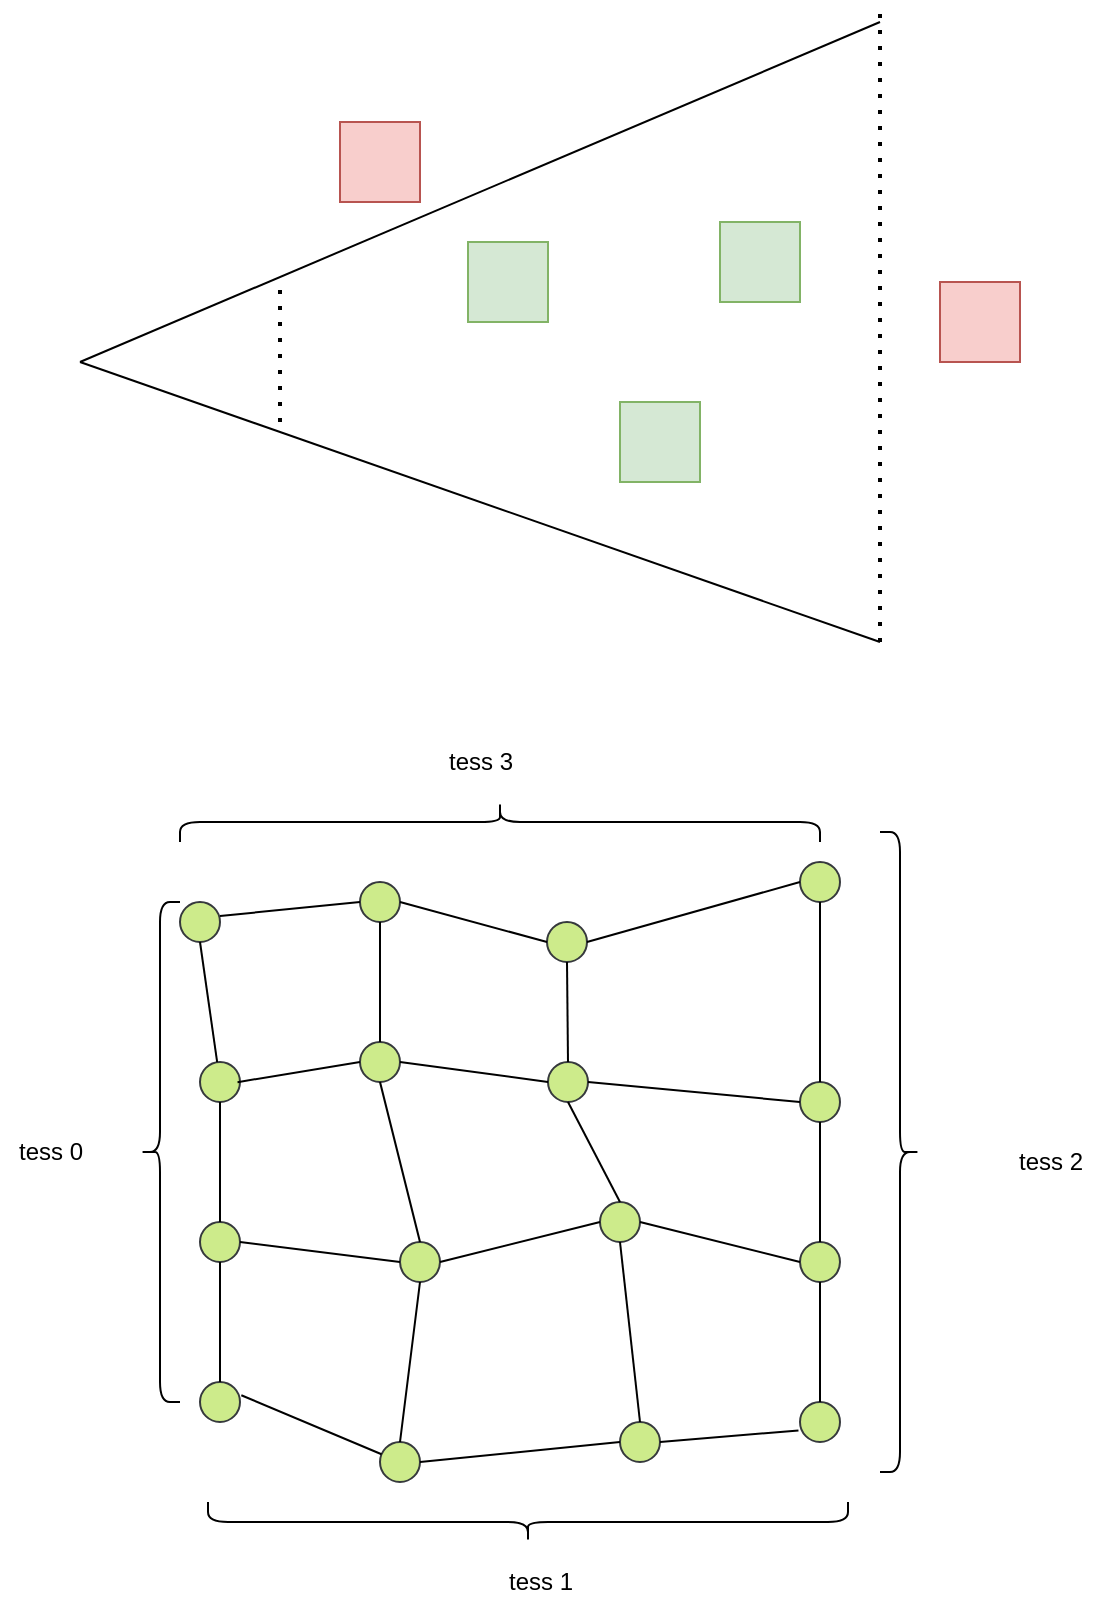 <mxfile version="18.2.0" type="github">
  <diagram id="V45BcAfxhq44pD1mc0ro" name="Page-1">
    <mxGraphModel dx="1388" dy="706" grid="1" gridSize="10" guides="1" tooltips="1" connect="1" arrows="1" fold="1" page="1" pageScale="1" pageWidth="827" pageHeight="1169" math="0" shadow="0">
      <root>
        <mxCell id="0" />
        <mxCell id="1" parent="0" />
        <mxCell id="wDWAoUszHM0MAh70KK85-18" value="" style="ellipse;whiteSpace=wrap;html=1;aspect=fixed;fillColor=#cdeb8b;strokeColor=#36393d;" vertex="1" parent="1">
          <mxGeometry x="240" y="610" width="20" height="20" as="geometry" />
        </mxCell>
        <mxCell id="wDWAoUszHM0MAh70KK85-2" value="" style="endArrow=none;html=1;rounded=0;" edge="1" parent="1">
          <mxGeometry width="50" height="50" relative="1" as="geometry">
            <mxPoint x="180" y="260" as="sourcePoint" />
            <mxPoint x="580" y="400" as="targetPoint" />
          </mxGeometry>
        </mxCell>
        <mxCell id="wDWAoUszHM0MAh70KK85-4" value="" style="endArrow=none;dashed=1;html=1;dashPattern=1 3;strokeWidth=2;rounded=0;" edge="1" parent="1">
          <mxGeometry width="50" height="50" relative="1" as="geometry">
            <mxPoint x="580" y="400" as="sourcePoint" />
            <mxPoint x="580" y="80" as="targetPoint" />
          </mxGeometry>
        </mxCell>
        <mxCell id="wDWAoUszHM0MAh70KK85-5" value="" style="endArrow=none;dashed=1;html=1;dashPattern=1 3;strokeWidth=2;rounded=0;" edge="1" parent="1">
          <mxGeometry width="50" height="50" relative="1" as="geometry">
            <mxPoint x="280" y="290" as="sourcePoint" />
            <mxPoint x="280" y="220" as="targetPoint" />
          </mxGeometry>
        </mxCell>
        <mxCell id="wDWAoUszHM0MAh70KK85-7" value="" style="whiteSpace=wrap;html=1;aspect=fixed;fillColor=#d5e8d4;strokeColor=#82b366;" vertex="1" parent="1">
          <mxGeometry x="374" y="200" width="40" height="40" as="geometry" />
        </mxCell>
        <mxCell id="wDWAoUszHM0MAh70KK85-9" value="" style="endArrow=none;html=1;rounded=0;" edge="1" parent="1">
          <mxGeometry width="50" height="50" relative="1" as="geometry">
            <mxPoint x="180" y="260" as="sourcePoint" />
            <mxPoint x="580" y="90" as="targetPoint" />
          </mxGeometry>
        </mxCell>
        <mxCell id="wDWAoUszHM0MAh70KK85-10" value="" style="whiteSpace=wrap;html=1;aspect=fixed;fillColor=#d5e8d4;strokeColor=#82b366;" vertex="1" parent="1">
          <mxGeometry x="450" y="280" width="40" height="40" as="geometry" />
        </mxCell>
        <mxCell id="wDWAoUszHM0MAh70KK85-11" value="" style="whiteSpace=wrap;html=1;aspect=fixed;fillColor=#d5e8d4;strokeColor=#82b366;" vertex="1" parent="1">
          <mxGeometry x="500" y="190" width="40" height="40" as="geometry" />
        </mxCell>
        <mxCell id="wDWAoUszHM0MAh70KK85-12" value="" style="whiteSpace=wrap;html=1;aspect=fixed;fillColor=#f8cecc;strokeColor=#b85450;" vertex="1" parent="1">
          <mxGeometry x="610" y="220" width="40" height="40" as="geometry" />
        </mxCell>
        <mxCell id="wDWAoUszHM0MAh70KK85-13" value="" style="whiteSpace=wrap;html=1;aspect=fixed;fillColor=#f8cecc;strokeColor=#b85450;" vertex="1" parent="1">
          <mxGeometry x="310" y="140" width="40" height="40" as="geometry" />
        </mxCell>
        <mxCell id="wDWAoUszHM0MAh70KK85-14" value="" style="ellipse;whiteSpace=wrap;html=1;aspect=fixed;fillColor=#cdeb8b;strokeColor=#36393d;" vertex="1" parent="1">
          <mxGeometry x="230" y="530" width="20" height="20" as="geometry" />
        </mxCell>
        <mxCell id="wDWAoUszHM0MAh70KK85-15" value="" style="ellipse;whiteSpace=wrap;html=1;aspect=fixed;fillColor=#cdeb8b;strokeColor=#36393d;" vertex="1" parent="1">
          <mxGeometry x="320" y="520" width="20" height="20" as="geometry" />
        </mxCell>
        <mxCell id="wDWAoUszHM0MAh70KK85-16" value="" style="ellipse;whiteSpace=wrap;html=1;aspect=fixed;fillColor=#cdeb8b;strokeColor=#36393d;" vertex="1" parent="1">
          <mxGeometry x="413.5" y="540" width="20" height="20" as="geometry" />
        </mxCell>
        <mxCell id="wDWAoUszHM0MAh70KK85-17" value="" style="ellipse;whiteSpace=wrap;html=1;aspect=fixed;fillColor=#cdeb8b;strokeColor=#36393d;" vertex="1" parent="1">
          <mxGeometry x="540" y="510" width="20" height="20" as="geometry" />
        </mxCell>
        <mxCell id="wDWAoUszHM0MAh70KK85-19" value="" style="ellipse;whiteSpace=wrap;html=1;aspect=fixed;fillColor=#cdeb8b;strokeColor=#36393d;" vertex="1" parent="1">
          <mxGeometry x="320" y="600" width="20" height="20" as="geometry" />
        </mxCell>
        <mxCell id="wDWAoUszHM0MAh70KK85-20" value="" style="ellipse;whiteSpace=wrap;html=1;aspect=fixed;fillColor=#cdeb8b;strokeColor=#36393d;" vertex="1" parent="1">
          <mxGeometry x="540" y="620" width="20" height="20" as="geometry" />
        </mxCell>
        <mxCell id="wDWAoUszHM0MAh70KK85-21" value="" style="ellipse;whiteSpace=wrap;html=1;aspect=fixed;fillColor=#cdeb8b;strokeColor=#36393d;" vertex="1" parent="1">
          <mxGeometry x="414" y="610" width="20" height="20" as="geometry" />
        </mxCell>
        <mxCell id="wDWAoUszHM0MAh70KK85-25" value="" style="ellipse;whiteSpace=wrap;html=1;aspect=fixed;fillColor=#cdeb8b;strokeColor=#36393d;" vertex="1" parent="1">
          <mxGeometry x="240" y="690" width="20" height="20" as="geometry" />
        </mxCell>
        <mxCell id="wDWAoUszHM0MAh70KK85-26" value="" style="ellipse;whiteSpace=wrap;html=1;aspect=fixed;fillColor=#cdeb8b;strokeColor=#36393d;" vertex="1" parent="1">
          <mxGeometry x="340" y="700" width="20" height="20" as="geometry" />
        </mxCell>
        <mxCell id="wDWAoUszHM0MAh70KK85-27" value="" style="ellipse;whiteSpace=wrap;html=1;aspect=fixed;fillColor=#cdeb8b;strokeColor=#36393d;" vertex="1" parent="1">
          <mxGeometry x="540" y="700" width="20" height="20" as="geometry" />
        </mxCell>
        <mxCell id="wDWAoUszHM0MAh70KK85-28" value="" style="ellipse;whiteSpace=wrap;html=1;aspect=fixed;fillColor=#cdeb8b;strokeColor=#36393d;" vertex="1" parent="1">
          <mxGeometry x="440" y="680" width="20" height="20" as="geometry" />
        </mxCell>
        <mxCell id="wDWAoUszHM0MAh70KK85-29" value="" style="ellipse;whiteSpace=wrap;html=1;aspect=fixed;fillColor=#cdeb8b;strokeColor=#36393d;" vertex="1" parent="1">
          <mxGeometry x="240" y="770" width="20" height="20" as="geometry" />
        </mxCell>
        <mxCell id="wDWAoUszHM0MAh70KK85-30" value="" style="ellipse;whiteSpace=wrap;html=1;aspect=fixed;fillColor=#cdeb8b;strokeColor=#36393d;" vertex="1" parent="1">
          <mxGeometry x="330" y="800" width="20" height="20" as="geometry" />
        </mxCell>
        <mxCell id="wDWAoUszHM0MAh70KK85-31" value="" style="ellipse;whiteSpace=wrap;html=1;aspect=fixed;fillColor=#cdeb8b;strokeColor=#36393d;" vertex="1" parent="1">
          <mxGeometry x="540" y="780" width="20" height="20" as="geometry" />
        </mxCell>
        <mxCell id="wDWAoUszHM0MAh70KK85-32" value="" style="ellipse;whiteSpace=wrap;html=1;aspect=fixed;fillColor=#cdeb8b;strokeColor=#36393d;" vertex="1" parent="1">
          <mxGeometry x="450" y="790" width="20" height="20" as="geometry" />
        </mxCell>
        <mxCell id="wDWAoUszHM0MAh70KK85-37" value="" style="endArrow=none;html=1;rounded=0;" edge="1" parent="1">
          <mxGeometry width="50" height="50" relative="1" as="geometry">
            <mxPoint x="250" y="537" as="sourcePoint" />
            <mxPoint x="320" y="530" as="targetPoint" />
          </mxGeometry>
        </mxCell>
        <mxCell id="wDWAoUszHM0MAh70KK85-38" value="" style="endArrow=none;html=1;rounded=0;exitX=1;exitY=0.5;exitDx=0;exitDy=0;entryX=0;entryY=0.5;entryDx=0;entryDy=0;" edge="1" parent="1" source="wDWAoUszHM0MAh70KK85-15" target="wDWAoUszHM0MAh70KK85-16">
          <mxGeometry width="50" height="50" relative="1" as="geometry">
            <mxPoint x="330" y="530" as="sourcePoint" />
            <mxPoint x="410" y="550" as="targetPoint" />
          </mxGeometry>
        </mxCell>
        <mxCell id="wDWAoUszHM0MAh70KK85-39" value="" style="endArrow=none;html=1;rounded=0;" edge="1" parent="1" target="wDWAoUszHM0MAh70KK85-18">
          <mxGeometry width="50" height="50" relative="1" as="geometry">
            <mxPoint x="240" y="550" as="sourcePoint" />
            <mxPoint x="270" y="600" as="targetPoint" />
          </mxGeometry>
        </mxCell>
        <mxCell id="wDWAoUszHM0MAh70KK85-40" value="" style="endArrow=none;html=1;rounded=0;exitX=0;exitY=0.5;exitDx=0;exitDy=0;" edge="1" parent="1" source="wDWAoUszHM0MAh70KK85-19">
          <mxGeometry width="50" height="50" relative="1" as="geometry">
            <mxPoint x="250" y="550" as="sourcePoint" />
            <mxPoint x="258.76" y="620.077" as="targetPoint" />
          </mxGeometry>
        </mxCell>
        <mxCell id="wDWAoUszHM0MAh70KK85-41" value="" style="endArrow=none;html=1;rounded=0;exitX=0.5;exitY=1;exitDx=0;exitDy=0;entryX=0.5;entryY=0;entryDx=0;entryDy=0;" edge="1" parent="1" source="wDWAoUszHM0MAh70KK85-18" target="wDWAoUszHM0MAh70KK85-25">
          <mxGeometry width="50" height="50" relative="1" as="geometry">
            <mxPoint x="260" y="560" as="sourcePoint" />
            <mxPoint x="250" y="680" as="targetPoint" />
          </mxGeometry>
        </mxCell>
        <mxCell id="wDWAoUszHM0MAh70KK85-42" value="" style="endArrow=none;html=1;rounded=0;exitX=0.5;exitY=0;exitDx=0;exitDy=0;entryX=0.5;entryY=1;entryDx=0;entryDy=0;" edge="1" parent="1" source="wDWAoUszHM0MAh70KK85-29" target="wDWAoUszHM0MAh70KK85-25">
          <mxGeometry width="50" height="50" relative="1" as="geometry">
            <mxPoint x="330.0" y="620" as="sourcePoint" />
            <mxPoint x="268.76" y="630.077" as="targetPoint" />
          </mxGeometry>
        </mxCell>
        <mxCell id="wDWAoUszHM0MAh70KK85-43" value="" style="endArrow=none;html=1;rounded=0;exitX=0;exitY=0.5;exitDx=0;exitDy=0;entryX=1;entryY=0.5;entryDx=0;entryDy=0;" edge="1" parent="1" source="wDWAoUszHM0MAh70KK85-26" target="wDWAoUszHM0MAh70KK85-25">
          <mxGeometry width="50" height="50" relative="1" as="geometry">
            <mxPoint x="330.0" y="620" as="sourcePoint" />
            <mxPoint x="268.76" y="630.077" as="targetPoint" />
          </mxGeometry>
        </mxCell>
        <mxCell id="wDWAoUszHM0MAh70KK85-44" value="" style="endArrow=none;html=1;rounded=0;exitX=0;exitY=0.5;exitDx=0;exitDy=0;entryX=1;entryY=0.5;entryDx=0;entryDy=0;" edge="1" parent="1" source="wDWAoUszHM0MAh70KK85-21" target="wDWAoUszHM0MAh70KK85-19">
          <mxGeometry width="50" height="50" relative="1" as="geometry">
            <mxPoint x="330.0" y="620" as="sourcePoint" />
            <mxPoint x="268.76" y="630.077" as="targetPoint" />
          </mxGeometry>
        </mxCell>
        <mxCell id="wDWAoUszHM0MAh70KK85-45" value="" style="endArrow=none;html=1;rounded=0;exitX=0.5;exitY=1;exitDx=0;exitDy=0;entryX=0.5;entryY=0;entryDx=0;entryDy=0;" edge="1" parent="1" source="wDWAoUszHM0MAh70KK85-15" target="wDWAoUszHM0MAh70KK85-19">
          <mxGeometry width="50" height="50" relative="1" as="geometry">
            <mxPoint x="250" y="560" as="sourcePoint" />
            <mxPoint x="258.586" y="620.101" as="targetPoint" />
          </mxGeometry>
        </mxCell>
        <mxCell id="wDWAoUszHM0MAh70KK85-46" value="" style="endArrow=none;html=1;rounded=0;exitX=0.5;exitY=1;exitDx=0;exitDy=0;entryX=0.5;entryY=0;entryDx=0;entryDy=0;" edge="1" parent="1" source="wDWAoUszHM0MAh70KK85-19" target="wDWAoUszHM0MAh70KK85-26">
          <mxGeometry width="50" height="50" relative="1" as="geometry">
            <mxPoint x="340.0" y="550" as="sourcePoint" />
            <mxPoint x="340.0" y="610" as="targetPoint" />
          </mxGeometry>
        </mxCell>
        <mxCell id="wDWAoUszHM0MAh70KK85-47" value="" style="endArrow=none;html=1;rounded=0;exitX=0;exitY=0.5;exitDx=0;exitDy=0;entryX=1;entryY=0.5;entryDx=0;entryDy=0;" edge="1" parent="1" source="wDWAoUszHM0MAh70KK85-17" target="wDWAoUszHM0MAh70KK85-16">
          <mxGeometry width="50" height="50" relative="1" as="geometry">
            <mxPoint x="424" y="630" as="sourcePoint" />
            <mxPoint x="350.0" y="620" as="targetPoint" />
          </mxGeometry>
        </mxCell>
        <mxCell id="wDWAoUszHM0MAh70KK85-48" value="" style="endArrow=none;html=1;rounded=0;exitX=0.5;exitY=1;exitDx=0;exitDy=0;entryX=0.5;entryY=0;entryDx=0;entryDy=0;" edge="1" parent="1" source="wDWAoUszHM0MAh70KK85-16" target="wDWAoUszHM0MAh70KK85-21">
          <mxGeometry width="50" height="50" relative="1" as="geometry">
            <mxPoint x="340.0" y="550" as="sourcePoint" />
            <mxPoint x="340.0" y="610" as="targetPoint" />
          </mxGeometry>
        </mxCell>
        <mxCell id="wDWAoUszHM0MAh70KK85-49" value="" style="endArrow=none;html=1;rounded=0;exitX=0.5;exitY=1;exitDx=0;exitDy=0;entryX=0.5;entryY=0;entryDx=0;entryDy=0;" edge="1" parent="1" source="wDWAoUszHM0MAh70KK85-17" target="wDWAoUszHM0MAh70KK85-20">
          <mxGeometry width="50" height="50" relative="1" as="geometry">
            <mxPoint x="433.5" y="570" as="sourcePoint" />
            <mxPoint x="434" y="620" as="targetPoint" />
          </mxGeometry>
        </mxCell>
        <mxCell id="wDWAoUszHM0MAh70KK85-50" value="" style="endArrow=none;html=1;rounded=0;exitX=0.5;exitY=1;exitDx=0;exitDy=0;entryX=0.5;entryY=0;entryDx=0;entryDy=0;" edge="1" parent="1" source="wDWAoUszHM0MAh70KK85-20" target="wDWAoUszHM0MAh70KK85-27">
          <mxGeometry width="50" height="50" relative="1" as="geometry">
            <mxPoint x="560" y="540" as="sourcePoint" />
            <mxPoint x="560" y="630" as="targetPoint" />
          </mxGeometry>
        </mxCell>
        <mxCell id="wDWAoUszHM0MAh70KK85-51" value="" style="endArrow=none;html=1;rounded=0;exitX=0.5;exitY=1;exitDx=0;exitDy=0;entryX=0.5;entryY=0;entryDx=0;entryDy=0;" edge="1" parent="1" source="wDWAoUszHM0MAh70KK85-27" target="wDWAoUszHM0MAh70KK85-31">
          <mxGeometry width="50" height="50" relative="1" as="geometry">
            <mxPoint x="570" y="550" as="sourcePoint" />
            <mxPoint x="570" y="640" as="targetPoint" />
          </mxGeometry>
        </mxCell>
        <mxCell id="wDWAoUszHM0MAh70KK85-52" value="" style="endArrow=none;html=1;rounded=0;exitX=0.5;exitY=1;exitDx=0;exitDy=0;entryX=0.5;entryY=0;entryDx=0;entryDy=0;" edge="1" parent="1" source="wDWAoUszHM0MAh70KK85-21" target="wDWAoUszHM0MAh70KK85-28">
          <mxGeometry width="50" height="50" relative="1" as="geometry">
            <mxPoint x="580" y="560" as="sourcePoint" />
            <mxPoint x="580" y="650" as="targetPoint" />
          </mxGeometry>
        </mxCell>
        <mxCell id="wDWAoUszHM0MAh70KK85-53" value="" style="endArrow=none;html=1;rounded=0;exitX=0.5;exitY=1;exitDx=0;exitDy=0;entryX=0.5;entryY=0;entryDx=0;entryDy=0;" edge="1" parent="1" source="wDWAoUszHM0MAh70KK85-28" target="wDWAoUszHM0MAh70KK85-32">
          <mxGeometry width="50" height="50" relative="1" as="geometry">
            <mxPoint x="590" y="570" as="sourcePoint" />
            <mxPoint x="590" y="660" as="targetPoint" />
          </mxGeometry>
        </mxCell>
        <mxCell id="wDWAoUszHM0MAh70KK85-54" value="" style="endArrow=none;html=1;rounded=0;exitX=0.5;exitY=1;exitDx=0;exitDy=0;entryX=0.5;entryY=0;entryDx=0;entryDy=0;" edge="1" parent="1" source="wDWAoUszHM0MAh70KK85-26" target="wDWAoUszHM0MAh70KK85-30">
          <mxGeometry width="50" height="50" relative="1" as="geometry">
            <mxPoint x="600" y="580" as="sourcePoint" />
            <mxPoint x="600" y="670" as="targetPoint" />
          </mxGeometry>
        </mxCell>
        <mxCell id="wDWAoUszHM0MAh70KK85-55" value="" style="endArrow=none;html=1;rounded=0;exitX=0;exitY=0.5;exitDx=0;exitDy=0;entryX=1;entryY=0.5;entryDx=0;entryDy=0;" edge="1" parent="1" source="wDWAoUszHM0MAh70KK85-28" target="wDWAoUszHM0MAh70KK85-26">
          <mxGeometry width="50" height="50" relative="1" as="geometry">
            <mxPoint x="424" y="630" as="sourcePoint" />
            <mxPoint x="350.0" y="620" as="targetPoint" />
          </mxGeometry>
        </mxCell>
        <mxCell id="wDWAoUszHM0MAh70KK85-56" value="" style="endArrow=none;html=1;rounded=0;exitX=0;exitY=0.5;exitDx=0;exitDy=0;entryX=1;entryY=0.5;entryDx=0;entryDy=0;" edge="1" parent="1" source="wDWAoUszHM0MAh70KK85-20" target="wDWAoUszHM0MAh70KK85-21">
          <mxGeometry width="50" height="50" relative="1" as="geometry">
            <mxPoint x="434" y="640" as="sourcePoint" />
            <mxPoint x="360.0" y="630" as="targetPoint" />
          </mxGeometry>
        </mxCell>
        <mxCell id="wDWAoUszHM0MAh70KK85-57" value="" style="endArrow=none;html=1;rounded=0;exitX=0;exitY=0.5;exitDx=0;exitDy=0;entryX=1;entryY=0.5;entryDx=0;entryDy=0;" edge="1" parent="1" source="wDWAoUszHM0MAh70KK85-27" target="wDWAoUszHM0MAh70KK85-28">
          <mxGeometry width="50" height="50" relative="1" as="geometry">
            <mxPoint x="444" y="650" as="sourcePoint" />
            <mxPoint x="370.0" y="640" as="targetPoint" />
          </mxGeometry>
        </mxCell>
        <mxCell id="wDWAoUszHM0MAh70KK85-58" value="" style="endArrow=none;html=1;rounded=0;entryX=1.033;entryY=0.331;entryDx=0;entryDy=0;entryPerimeter=0;" edge="1" parent="1" source="wDWAoUszHM0MAh70KK85-30" target="wDWAoUszHM0MAh70KK85-29">
          <mxGeometry width="50" height="50" relative="1" as="geometry">
            <mxPoint x="340" y="770" as="sourcePoint" />
            <mxPoint x="266.0" y="760" as="targetPoint" />
          </mxGeometry>
        </mxCell>
        <mxCell id="wDWAoUszHM0MAh70KK85-59" value="" style="endArrow=none;html=1;rounded=0;exitX=0;exitY=0.5;exitDx=0;exitDy=0;entryX=1;entryY=0.5;entryDx=0;entryDy=0;" edge="1" parent="1" source="wDWAoUszHM0MAh70KK85-32">
          <mxGeometry width="50" height="50" relative="1" as="geometry">
            <mxPoint x="424" y="820" as="sourcePoint" />
            <mxPoint x="350.0" y="810" as="targetPoint" />
          </mxGeometry>
        </mxCell>
        <mxCell id="wDWAoUszHM0MAh70KK85-60" value="" style="endArrow=none;html=1;rounded=0;exitX=-0.038;exitY=0.712;exitDx=0;exitDy=0;entryX=1;entryY=0.5;entryDx=0;entryDy=0;exitPerimeter=0;" edge="1" parent="1" source="wDWAoUszHM0MAh70KK85-31">
          <mxGeometry width="50" height="50" relative="1" as="geometry">
            <mxPoint x="544" y="810" as="sourcePoint" />
            <mxPoint x="470.0" y="800" as="targetPoint" />
          </mxGeometry>
        </mxCell>
        <mxCell id="wDWAoUszHM0MAh70KK85-61" value="" style="shape=curlyBracket;whiteSpace=wrap;html=1;rounded=1;" vertex="1" parent="1">
          <mxGeometry x="210" y="530" width="20" height="250" as="geometry" />
        </mxCell>
        <mxCell id="wDWAoUszHM0MAh70KK85-64" value="" style="shape=curlyBracket;whiteSpace=wrap;html=1;rounded=1;rotation=90;" vertex="1" parent="1">
          <mxGeometry x="380" y="330" width="20" height="320" as="geometry" />
        </mxCell>
        <mxCell id="wDWAoUszHM0MAh70KK85-65" value="" style="shape=curlyBracket;whiteSpace=wrap;html=1;rounded=1;rotation=-90;" vertex="1" parent="1">
          <mxGeometry x="394" y="680" width="20" height="320" as="geometry" />
        </mxCell>
        <mxCell id="wDWAoUszHM0MAh70KK85-66" value="" style="shape=curlyBracket;whiteSpace=wrap;html=1;rounded=1;rotation=-180;" vertex="1" parent="1">
          <mxGeometry x="580" y="495" width="20" height="320" as="geometry" />
        </mxCell>
        <mxCell id="wDWAoUszHM0MAh70KK85-67" value="tess 0" style="text;html=1;align=center;verticalAlign=middle;resizable=0;points=[];autosize=1;strokeColor=none;fillColor=none;" vertex="1" parent="1">
          <mxGeometry x="140" y="645" width="50" height="20" as="geometry" />
        </mxCell>
        <mxCell id="wDWAoUszHM0MAh70KK85-68" value="tess 1" style="text;html=1;align=center;verticalAlign=middle;resizable=0;points=[];autosize=1;strokeColor=none;fillColor=none;" vertex="1" parent="1">
          <mxGeometry x="385" y="860" width="50" height="20" as="geometry" />
        </mxCell>
        <mxCell id="wDWAoUszHM0MAh70KK85-69" value="tess 2&lt;br&gt;" style="text;html=1;align=center;verticalAlign=middle;resizable=0;points=[];autosize=1;strokeColor=none;fillColor=none;" vertex="1" parent="1">
          <mxGeometry x="640" y="650" width="50" height="20" as="geometry" />
        </mxCell>
        <mxCell id="wDWAoUszHM0MAh70KK85-70" value="tess 3" style="text;html=1;align=center;verticalAlign=middle;resizable=0;points=[];autosize=1;strokeColor=none;fillColor=none;" vertex="1" parent="1">
          <mxGeometry x="355" y="450" width="50" height="20" as="geometry" />
        </mxCell>
      </root>
    </mxGraphModel>
  </diagram>
</mxfile>
